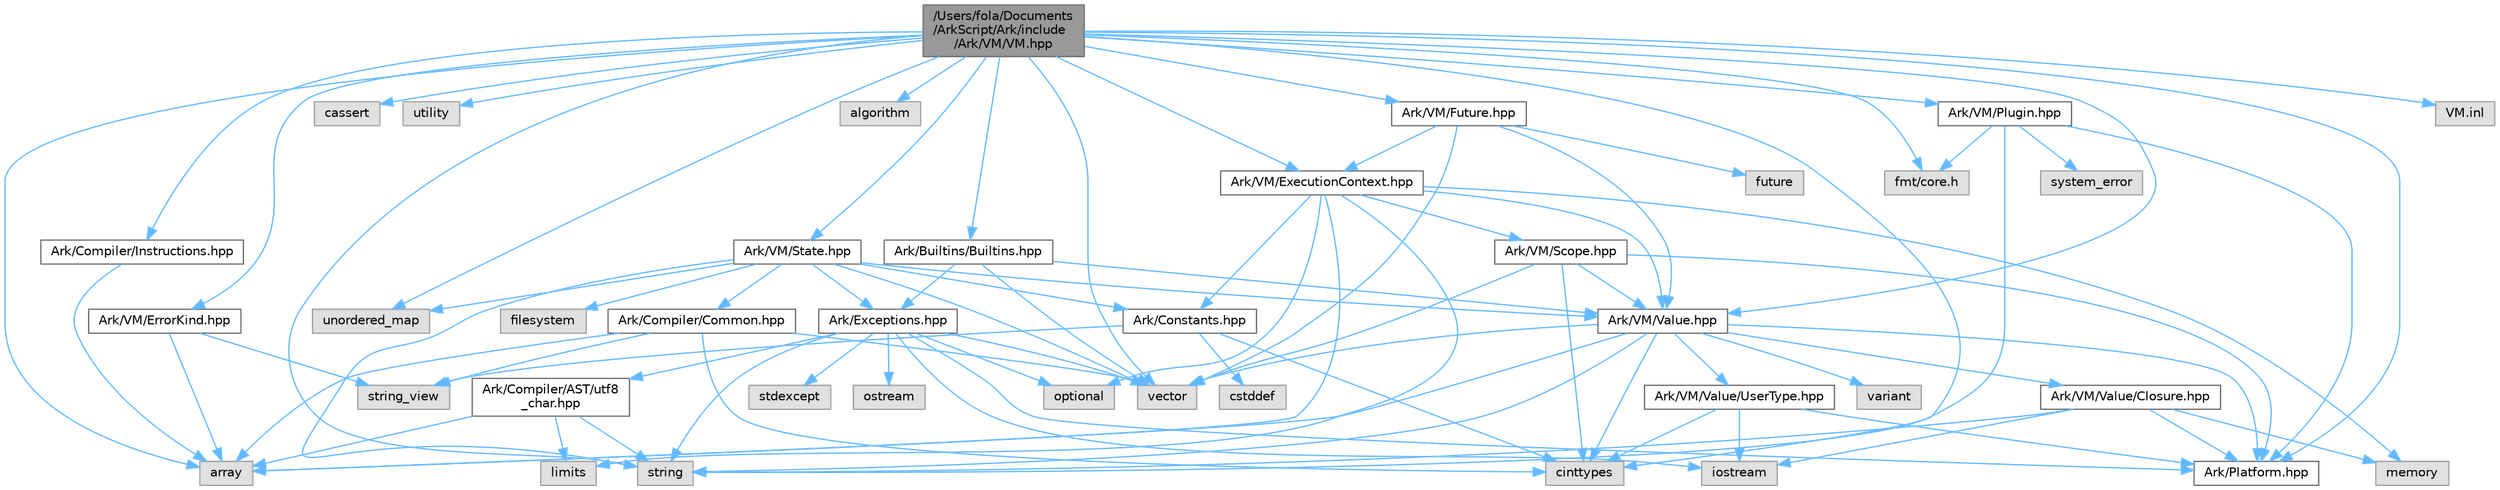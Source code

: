digraph "/Users/fola/Documents/ArkScript/Ark/include/Ark/VM/VM.hpp"
{
 // INTERACTIVE_SVG=YES
 // LATEX_PDF_SIZE
  bgcolor="transparent";
  edge [fontname=Helvetica,fontsize=10,labelfontname=Helvetica,labelfontsize=10];
  node [fontname=Helvetica,fontsize=10,shape=box,height=0.2,width=0.4];
  Node1 [id="Node000001",label="/Users/fola/Documents\l/ArkScript/Ark/include\l/Ark/VM/VM.hpp",height=0.2,width=0.4,color="gray40", fillcolor="grey60", style="filled", fontcolor="black",tooltip="The ArkScript virtual machine."];
  Node1 -> Node2 [id="edge1_Node000001_Node000002",color="steelblue1",style="solid",tooltip=" "];
  Node2 [id="Node000002",label="array",height=0.2,width=0.4,color="grey60", fillcolor="#E0E0E0", style="filled",tooltip=" "];
  Node1 -> Node3 [id="edge2_Node000001_Node000003",color="steelblue1",style="solid",tooltip=" "];
  Node3 [id="Node000003",label="vector",height=0.2,width=0.4,color="grey60", fillcolor="#E0E0E0", style="filled",tooltip=" "];
  Node1 -> Node4 [id="edge3_Node000001_Node000004",color="steelblue1",style="solid",tooltip=" "];
  Node4 [id="Node000004",label="string",height=0.2,width=0.4,color="grey60", fillcolor="#E0E0E0", style="filled",tooltip=" "];
  Node1 -> Node5 [id="edge4_Node000001_Node000005",color="steelblue1",style="solid",tooltip=" "];
  Node5 [id="Node000005",label="cassert",height=0.2,width=0.4,color="grey60", fillcolor="#E0E0E0", style="filled",tooltip=" "];
  Node1 -> Node6 [id="edge5_Node000001_Node000006",color="steelblue1",style="solid",tooltip=" "];
  Node6 [id="Node000006",label="utility",height=0.2,width=0.4,color="grey60", fillcolor="#E0E0E0", style="filled",tooltip=" "];
  Node1 -> Node7 [id="edge6_Node000001_Node000007",color="steelblue1",style="solid",tooltip=" "];
  Node7 [id="Node000007",label="cinttypes",height=0.2,width=0.4,color="grey60", fillcolor="#E0E0E0", style="filled",tooltip=" "];
  Node1 -> Node8 [id="edge7_Node000001_Node000008",color="steelblue1",style="solid",tooltip=" "];
  Node8 [id="Node000008",label="unordered_map",height=0.2,width=0.4,color="grey60", fillcolor="#E0E0E0", style="filled",tooltip=" "];
  Node1 -> Node9 [id="edge8_Node000001_Node000009",color="steelblue1",style="solid",tooltip=" "];
  Node9 [id="Node000009",label="algorithm",height=0.2,width=0.4,color="grey60", fillcolor="#E0E0E0", style="filled",tooltip=" "];
  Node1 -> Node10 [id="edge9_Node000001_Node000010",color="steelblue1",style="solid",tooltip=" "];
  Node10 [id="Node000010",label="fmt/core.h",height=0.2,width=0.4,color="grey60", fillcolor="#E0E0E0", style="filled",tooltip=" "];
  Node1 -> Node11 [id="edge10_Node000001_Node000011",color="steelblue1",style="solid",tooltip=" "];
  Node11 [id="Node000011",label="Ark/Compiler/Instructions.hpp",height=0.2,width=0.4,color="grey40", fillcolor="white", style="filled",URL="$d8/daa/Instructions_8hpp.html",tooltip="The different instructions used by the compiler and virtual machine."];
  Node11 -> Node2 [id="edge11_Node000011_Node000002",color="steelblue1",style="solid",tooltip=" "];
  Node1 -> Node12 [id="edge12_Node000001_Node000012",color="steelblue1",style="solid",tooltip=" "];
  Node12 [id="Node000012",label="Ark/VM/Value.hpp",height=0.2,width=0.4,color="grey40", fillcolor="white", style="filled",URL="$de/dfd/Value_8hpp.html",tooltip=" "];
  Node12 -> Node3 [id="edge13_Node000012_Node000003",color="steelblue1",style="solid",tooltip=" "];
  Node12 -> Node13 [id="edge14_Node000012_Node000013",color="steelblue1",style="solid",tooltip=" "];
  Node13 [id="Node000013",label="variant",height=0.2,width=0.4,color="grey60", fillcolor="#E0E0E0", style="filled",tooltip=" "];
  Node12 -> Node4 [id="edge15_Node000012_Node000004",color="steelblue1",style="solid",tooltip=" "];
  Node12 -> Node7 [id="edge16_Node000012_Node000007",color="steelblue1",style="solid",tooltip=" "];
  Node12 -> Node2 [id="edge17_Node000012_Node000002",color="steelblue1",style="solid",tooltip=" "];
  Node12 -> Node14 [id="edge18_Node000012_Node000014",color="steelblue1",style="solid",tooltip=" "];
  Node14 [id="Node000014",label="Ark/VM/Value/Closure.hpp",height=0.2,width=0.4,color="grey40", fillcolor="white", style="filled",URL="$dc/dd5/Closure_8hpp.html",tooltip="Subtype of the value type, handling closures."];
  Node14 -> Node15 [id="edge19_Node000014_Node000015",color="steelblue1",style="solid",tooltip=" "];
  Node15 [id="Node000015",label="memory",height=0.2,width=0.4,color="grey60", fillcolor="#E0E0E0", style="filled",tooltip=" "];
  Node14 -> Node16 [id="edge20_Node000014_Node000016",color="steelblue1",style="solid",tooltip=" "];
  Node16 [id="Node000016",label="iostream",height=0.2,width=0.4,color="grey60", fillcolor="#E0E0E0", style="filled",tooltip=" "];
  Node14 -> Node4 [id="edge21_Node000014_Node000004",color="steelblue1",style="solid",tooltip=" "];
  Node14 -> Node17 [id="edge22_Node000014_Node000017",color="steelblue1",style="solid",tooltip=" "];
  Node17 [id="Node000017",label="Ark/Platform.hpp",height=0.2,width=0.4,color="grey40", fillcolor="white", style="filled",URL="$d5/d40/Platform_8hpp.html",tooltip="ArkScript configuration macros."];
  Node12 -> Node18 [id="edge23_Node000012_Node000018",color="steelblue1",style="solid",tooltip=" "];
  Node18 [id="Node000018",label="Ark/VM/Value/UserType.hpp",height=0.2,width=0.4,color="grey40", fillcolor="white", style="filled",URL="$dc/d3d/UserType_8hpp.html",tooltip="Subtype of the value, capable of handling any C++ type."];
  Node18 -> Node16 [id="edge24_Node000018_Node000016",color="steelblue1",style="solid",tooltip=" "];
  Node18 -> Node7 [id="edge25_Node000018_Node000007",color="steelblue1",style="solid",tooltip=" "];
  Node18 -> Node17 [id="edge26_Node000018_Node000017",color="steelblue1",style="solid",tooltip=" "];
  Node12 -> Node17 [id="edge27_Node000012_Node000017",color="steelblue1",style="solid",tooltip=" "];
  Node1 -> Node19 [id="edge28_Node000001_Node000019",color="steelblue1",style="solid",tooltip=" "];
  Node19 [id="Node000019",label="Ark/VM/State.hpp",height=0.2,width=0.4,color="grey40", fillcolor="white", style="filled",URL="$d0/db5/State_8hpp.html",tooltip="State used by the virtual machine: it loads the bytecode, can compile it if needed,..."];
  Node19 -> Node4 [id="edge29_Node000019_Node000004",color="steelblue1",style="solid",tooltip=" "];
  Node19 -> Node3 [id="edge30_Node000019_Node000003",color="steelblue1",style="solid",tooltip=" "];
  Node19 -> Node8 [id="edge31_Node000019_Node000008",color="steelblue1",style="solid",tooltip=" "];
  Node19 -> Node20 [id="edge32_Node000019_Node000020",color="steelblue1",style="solid",tooltip=" "];
  Node20 [id="Node000020",label="filesystem",height=0.2,width=0.4,color="grey60", fillcolor="#E0E0E0", style="filled",tooltip=" "];
  Node19 -> Node21 [id="edge33_Node000019_Node000021",color="steelblue1",style="solid",tooltip=" "];
  Node21 [id="Node000021",label="Ark/Constants.hpp",height=0.2,width=0.4,color="grey40", fillcolor="white", style="filled",URL="$d6/de9/Constants_8hpp.html",tooltip="Constants used by ArkScript."];
  Node21 -> Node22 [id="edge34_Node000021_Node000022",color="steelblue1",style="solid",tooltip=" "];
  Node22 [id="Node000022",label="string_view",height=0.2,width=0.4,color="grey60", fillcolor="#E0E0E0", style="filled",tooltip=" "];
  Node21 -> Node7 [id="edge35_Node000021_Node000007",color="steelblue1",style="solid",tooltip=" "];
  Node21 -> Node23 [id="edge36_Node000021_Node000023",color="steelblue1",style="solid",tooltip=" "];
  Node23 [id="Node000023",label="cstddef",height=0.2,width=0.4,color="grey60", fillcolor="#E0E0E0", style="filled",tooltip=" "];
  Node19 -> Node12 [id="edge37_Node000019_Node000012",color="steelblue1",style="solid",tooltip=" "];
  Node19 -> Node24 [id="edge38_Node000019_Node000024",color="steelblue1",style="solid",tooltip=" "];
  Node24 [id="Node000024",label="Ark/Compiler/Common.hpp",height=0.2,width=0.4,color="grey40", fillcolor="white", style="filled",URL="$d8/ddd/Common_8hpp.html",tooltip="Common code for the compiler."];
  Node24 -> Node2 [id="edge39_Node000024_Node000002",color="steelblue1",style="solid",tooltip=" "];
  Node24 -> Node22 [id="edge40_Node000024_Node000022",color="steelblue1",style="solid",tooltip=" "];
  Node24 -> Node3 [id="edge41_Node000024_Node000003",color="steelblue1",style="solid",tooltip=" "];
  Node24 -> Node7 [id="edge42_Node000024_Node000007",color="steelblue1",style="solid",tooltip=" "];
  Node19 -> Node25 [id="edge43_Node000019_Node000025",color="steelblue1",style="solid",tooltip=" "];
  Node25 [id="Node000025",label="Ark/Exceptions.hpp",height=0.2,width=0.4,color="grey40", fillcolor="white", style="filled",URL="$d2/de9/Exceptions_8hpp.html",tooltip="ArkScript homemade exceptions."];
  Node25 -> Node4 [id="edge44_Node000025_Node000004",color="steelblue1",style="solid",tooltip=" "];
  Node25 -> Node3 [id="edge45_Node000025_Node000003",color="steelblue1",style="solid",tooltip=" "];
  Node25 -> Node26 [id="edge46_Node000025_Node000026",color="steelblue1",style="solid",tooltip=" "];
  Node26 [id="Node000026",label="stdexcept",height=0.2,width=0.4,color="grey60", fillcolor="#E0E0E0", style="filled",tooltip=" "];
  Node25 -> Node27 [id="edge47_Node000025_Node000027",color="steelblue1",style="solid",tooltip=" "];
  Node27 [id="Node000027",label="optional",height=0.2,width=0.4,color="grey60", fillcolor="#E0E0E0", style="filled",tooltip=" "];
  Node25 -> Node28 [id="edge48_Node000025_Node000028",color="steelblue1",style="solid",tooltip=" "];
  Node28 [id="Node000028",label="ostream",height=0.2,width=0.4,color="grey60", fillcolor="#E0E0E0", style="filled",tooltip=" "];
  Node25 -> Node16 [id="edge49_Node000025_Node000016",color="steelblue1",style="solid",tooltip=" "];
  Node25 -> Node29 [id="edge50_Node000025_Node000029",color="steelblue1",style="solid",tooltip=" "];
  Node29 [id="Node000029",label="Ark/Compiler/AST/utf8\l_char.hpp",height=0.2,width=0.4,color="grey40", fillcolor="white", style="filled",URL="$db/d4e/utf8__char_8hpp.html",tooltip=" "];
  Node29 -> Node2 [id="edge51_Node000029_Node000002",color="steelblue1",style="solid",tooltip=" "];
  Node29 -> Node4 [id="edge52_Node000029_Node000004",color="steelblue1",style="solid",tooltip=" "];
  Node29 -> Node30 [id="edge53_Node000029_Node000030",color="steelblue1",style="solid",tooltip=" "];
  Node30 [id="Node000030",label="limits",height=0.2,width=0.4,color="grey60", fillcolor="#E0E0E0", style="filled",tooltip=" "];
  Node25 -> Node17 [id="edge54_Node000025_Node000017",color="steelblue1",style="solid",tooltip=" "];
  Node1 -> Node31 [id="edge55_Node000001_Node000031",color="steelblue1",style="solid",tooltip=" "];
  Node31 [id="Node000031",label="Ark/VM/ErrorKind.hpp",height=0.2,width=0.4,color="grey40", fillcolor="white", style="filled",URL="$de/df9/ErrorKind_8hpp.html",tooltip=" "];
  Node31 -> Node2 [id="edge56_Node000031_Node000002",color="steelblue1",style="solid",tooltip=" "];
  Node31 -> Node22 [id="edge57_Node000031_Node000022",color="steelblue1",style="solid",tooltip=" "];
  Node1 -> Node32 [id="edge58_Node000001_Node000032",color="steelblue1",style="solid",tooltip=" "];
  Node32 [id="Node000032",label="Ark/VM/ExecutionContext.hpp",height=0.2,width=0.4,color="grey40", fillcolor="white", style="filled",URL="$db/df6/ExecutionContext_8hpp.html",tooltip="Keeping track of the internal data needed by the VM."];
  Node32 -> Node2 [id="edge59_Node000032_Node000002",color="steelblue1",style="solid",tooltip=" "];
  Node32 -> Node30 [id="edge60_Node000032_Node000030",color="steelblue1",style="solid",tooltip=" "];
  Node32 -> Node15 [id="edge61_Node000032_Node000015",color="steelblue1",style="solid",tooltip=" "];
  Node32 -> Node27 [id="edge62_Node000032_Node000027",color="steelblue1",style="solid",tooltip=" "];
  Node32 -> Node21 [id="edge63_Node000032_Node000021",color="steelblue1",style="solid",tooltip=" "];
  Node32 -> Node12 [id="edge64_Node000032_Node000012",color="steelblue1",style="solid",tooltip=" "];
  Node32 -> Node33 [id="edge65_Node000032_Node000033",color="steelblue1",style="solid",tooltip=" "];
  Node33 [id="Node000033",label="Ark/VM/Scope.hpp",height=0.2,width=0.4,color="grey40", fillcolor="white", style="filled",URL="$d8/dcd/Scope_8hpp.html",tooltip="The virtual machine scope system."];
  Node33 -> Node3 [id="edge66_Node000033_Node000003",color="steelblue1",style="solid",tooltip=" "];
  Node33 -> Node7 [id="edge67_Node000033_Node000007",color="steelblue1",style="solid",tooltip=" "];
  Node33 -> Node17 [id="edge68_Node000033_Node000017",color="steelblue1",style="solid",tooltip=" "];
  Node33 -> Node12 [id="edge69_Node000033_Node000012",color="steelblue1",style="solid",tooltip=" "];
  Node1 -> Node34 [id="edge70_Node000001_Node000034",color="steelblue1",style="solid",tooltip=" "];
  Node34 [id="Node000034",label="Ark/Builtins/Builtins.hpp",height=0.2,width=0.4,color="grey40", fillcolor="white", style="filled",URL="$da/d84/Builtins_8hpp.html",tooltip="Host the declaration of all the ArkScript builtins."];
  Node34 -> Node3 [id="edge71_Node000034_Node000003",color="steelblue1",style="solid",tooltip=" "];
  Node34 -> Node12 [id="edge72_Node000034_Node000012",color="steelblue1",style="solid",tooltip=" "];
  Node34 -> Node25 [id="edge73_Node000034_Node000025",color="steelblue1",style="solid",tooltip=" "];
  Node1 -> Node17 [id="edge74_Node000001_Node000017",color="steelblue1",style="solid",tooltip=" "];
  Node1 -> Node35 [id="edge75_Node000001_Node000035",color="steelblue1",style="solid",tooltip=" "];
  Node35 [id="Node000035",label="Ark/VM/Plugin.hpp",height=0.2,width=0.4,color="grey40", fillcolor="white", style="filled",URL="$db/d0e/Plugin_8hpp.html",tooltip="Loads .dll/.so/.dynlib files."];
  Node35 -> Node17 [id="edge76_Node000035_Node000017",color="steelblue1",style="solid",tooltip=" "];
  Node35 -> Node4 [id="edge77_Node000035_Node000004",color="steelblue1",style="solid",tooltip=" "];
  Node35 -> Node36 [id="edge78_Node000035_Node000036",color="steelblue1",style="solid",tooltip=" "];
  Node36 [id="Node000036",label="system_error",height=0.2,width=0.4,color="grey60", fillcolor="#E0E0E0", style="filled",tooltip=" "];
  Node35 -> Node10 [id="edge79_Node000035_Node000010",color="steelblue1",style="solid",tooltip=" "];
  Node1 -> Node37 [id="edge80_Node000001_Node000037",color="steelblue1",style="solid",tooltip=" "];
  Node37 [id="Node000037",label="Ark/VM/Future.hpp",height=0.2,width=0.4,color="grey40", fillcolor="white", style="filled",URL="$d0/dda/Future_8hpp.html",tooltip=" "];
  Node37 -> Node38 [id="edge81_Node000037_Node000038",color="steelblue1",style="solid",tooltip=" "];
  Node38 [id="Node000038",label="future",height=0.2,width=0.4,color="grey60", fillcolor="#E0E0E0", style="filled",tooltip=" "];
  Node37 -> Node3 [id="edge82_Node000037_Node000003",color="steelblue1",style="solid",tooltip=" "];
  Node37 -> Node12 [id="edge83_Node000037_Node000012",color="steelblue1",style="solid",tooltip=" "];
  Node37 -> Node32 [id="edge84_Node000037_Node000032",color="steelblue1",style="solid",tooltip=" "];
  Node1 -> Node39 [id="edge85_Node000001_Node000039",color="steelblue1",style="solid",tooltip=" "];
  Node39 [id="Node000039",label="VM.inl",height=0.2,width=0.4,color="grey60", fillcolor="#E0E0E0", style="filled",tooltip=" "];
}

